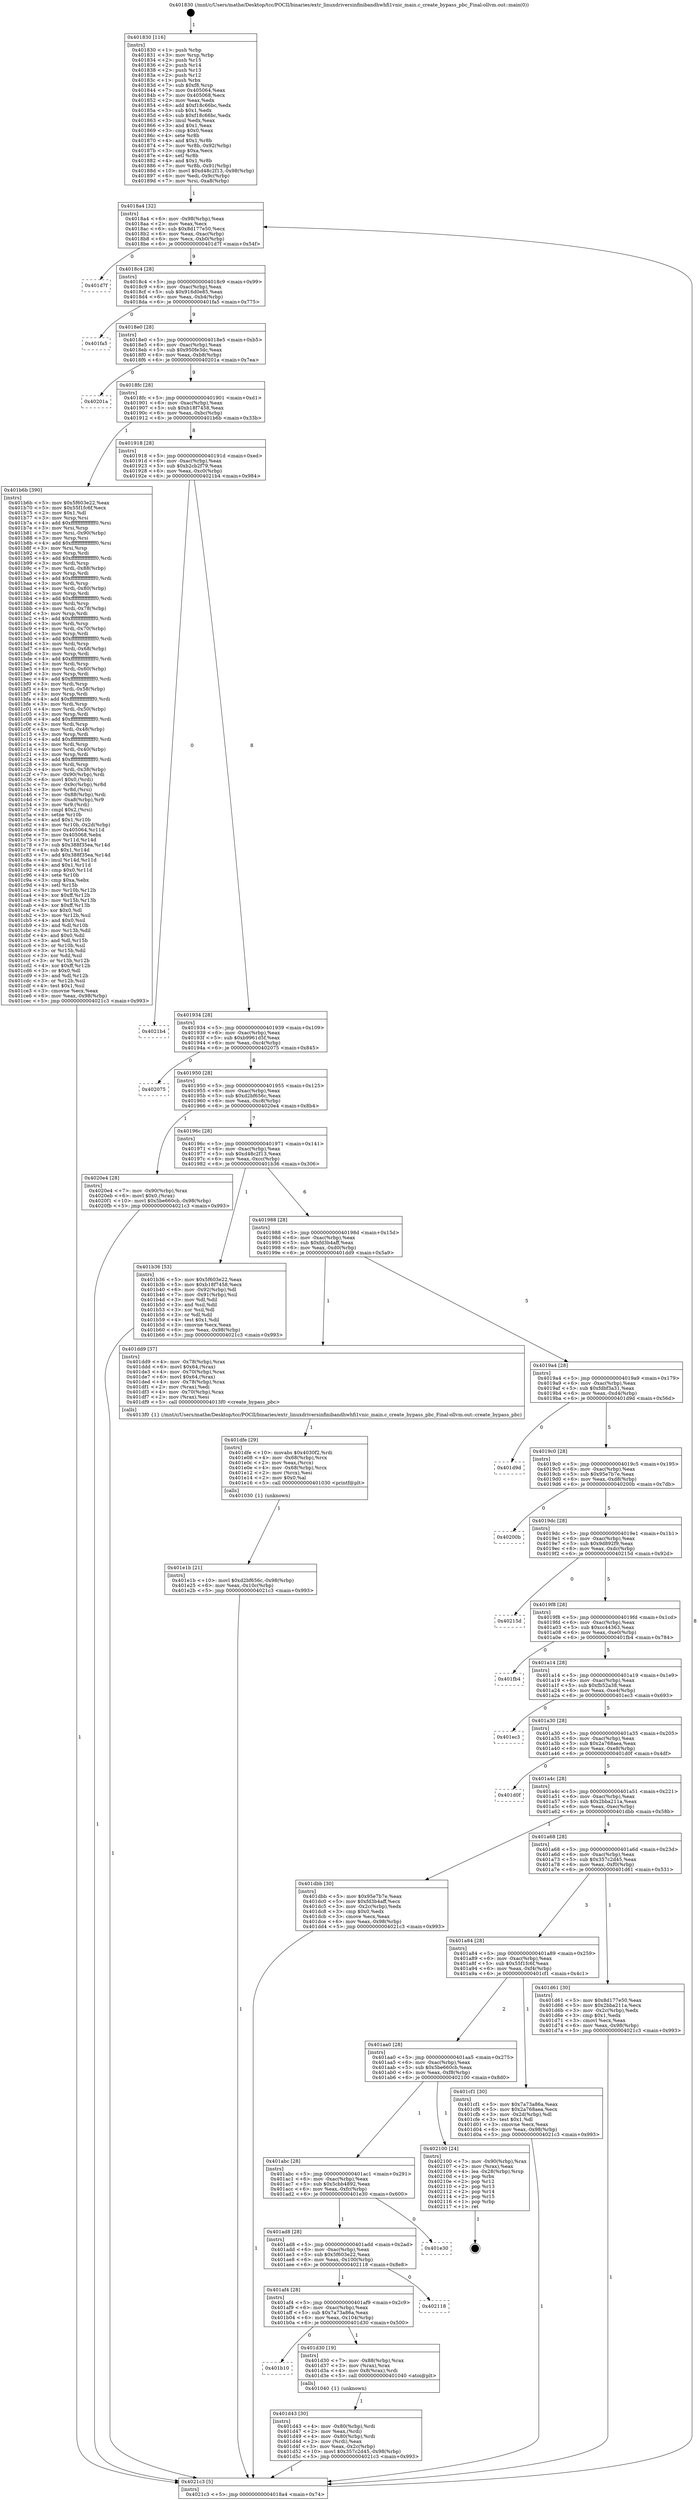 digraph "0x401830" {
  label = "0x401830 (/mnt/c/Users/mathe/Desktop/tcc/POCII/binaries/extr_linuxdriversinfinibandhwhfi1vnic_main.c_create_bypass_pbc_Final-ollvm.out::main(0))"
  labelloc = "t"
  node[shape=record]

  Entry [label="",width=0.3,height=0.3,shape=circle,fillcolor=black,style=filled]
  "0x4018a4" [label="{
     0x4018a4 [32]\l
     | [instrs]\l
     &nbsp;&nbsp;0x4018a4 \<+6\>: mov -0x98(%rbp),%eax\l
     &nbsp;&nbsp;0x4018aa \<+2\>: mov %eax,%ecx\l
     &nbsp;&nbsp;0x4018ac \<+6\>: sub $0x8d177e50,%ecx\l
     &nbsp;&nbsp;0x4018b2 \<+6\>: mov %eax,-0xac(%rbp)\l
     &nbsp;&nbsp;0x4018b8 \<+6\>: mov %ecx,-0xb0(%rbp)\l
     &nbsp;&nbsp;0x4018be \<+6\>: je 0000000000401d7f \<main+0x54f\>\l
  }"]
  "0x401d7f" [label="{
     0x401d7f\l
  }", style=dashed]
  "0x4018c4" [label="{
     0x4018c4 [28]\l
     | [instrs]\l
     &nbsp;&nbsp;0x4018c4 \<+5\>: jmp 00000000004018c9 \<main+0x99\>\l
     &nbsp;&nbsp;0x4018c9 \<+6\>: mov -0xac(%rbp),%eax\l
     &nbsp;&nbsp;0x4018cf \<+5\>: sub $0x916d0e85,%eax\l
     &nbsp;&nbsp;0x4018d4 \<+6\>: mov %eax,-0xb4(%rbp)\l
     &nbsp;&nbsp;0x4018da \<+6\>: je 0000000000401fa5 \<main+0x775\>\l
  }"]
  Exit [label="",width=0.3,height=0.3,shape=circle,fillcolor=black,style=filled,peripheries=2]
  "0x401fa5" [label="{
     0x401fa5\l
  }", style=dashed]
  "0x4018e0" [label="{
     0x4018e0 [28]\l
     | [instrs]\l
     &nbsp;&nbsp;0x4018e0 \<+5\>: jmp 00000000004018e5 \<main+0xb5\>\l
     &nbsp;&nbsp;0x4018e5 \<+6\>: mov -0xac(%rbp),%eax\l
     &nbsp;&nbsp;0x4018eb \<+5\>: sub $0x950fe3dc,%eax\l
     &nbsp;&nbsp;0x4018f0 \<+6\>: mov %eax,-0xb8(%rbp)\l
     &nbsp;&nbsp;0x4018f6 \<+6\>: je 000000000040201a \<main+0x7ea\>\l
  }"]
  "0x401e1b" [label="{
     0x401e1b [21]\l
     | [instrs]\l
     &nbsp;&nbsp;0x401e1b \<+10\>: movl $0xd2bf656c,-0x98(%rbp)\l
     &nbsp;&nbsp;0x401e25 \<+6\>: mov %eax,-0x10c(%rbp)\l
     &nbsp;&nbsp;0x401e2b \<+5\>: jmp 00000000004021c3 \<main+0x993\>\l
  }"]
  "0x40201a" [label="{
     0x40201a\l
  }", style=dashed]
  "0x4018fc" [label="{
     0x4018fc [28]\l
     | [instrs]\l
     &nbsp;&nbsp;0x4018fc \<+5\>: jmp 0000000000401901 \<main+0xd1\>\l
     &nbsp;&nbsp;0x401901 \<+6\>: mov -0xac(%rbp),%eax\l
     &nbsp;&nbsp;0x401907 \<+5\>: sub $0xb18f7458,%eax\l
     &nbsp;&nbsp;0x40190c \<+6\>: mov %eax,-0xbc(%rbp)\l
     &nbsp;&nbsp;0x401912 \<+6\>: je 0000000000401b6b \<main+0x33b\>\l
  }"]
  "0x401dfe" [label="{
     0x401dfe [29]\l
     | [instrs]\l
     &nbsp;&nbsp;0x401dfe \<+10\>: movabs $0x4030f2,%rdi\l
     &nbsp;&nbsp;0x401e08 \<+4\>: mov -0x68(%rbp),%rcx\l
     &nbsp;&nbsp;0x401e0c \<+2\>: mov %eax,(%rcx)\l
     &nbsp;&nbsp;0x401e0e \<+4\>: mov -0x68(%rbp),%rcx\l
     &nbsp;&nbsp;0x401e12 \<+2\>: mov (%rcx),%esi\l
     &nbsp;&nbsp;0x401e14 \<+2\>: mov $0x0,%al\l
     &nbsp;&nbsp;0x401e16 \<+5\>: call 0000000000401030 \<printf@plt\>\l
     | [calls]\l
     &nbsp;&nbsp;0x401030 \{1\} (unknown)\l
  }"]
  "0x401b6b" [label="{
     0x401b6b [390]\l
     | [instrs]\l
     &nbsp;&nbsp;0x401b6b \<+5\>: mov $0x5f603e22,%eax\l
     &nbsp;&nbsp;0x401b70 \<+5\>: mov $0x55f1fc6f,%ecx\l
     &nbsp;&nbsp;0x401b75 \<+2\>: mov $0x1,%dl\l
     &nbsp;&nbsp;0x401b77 \<+3\>: mov %rsp,%rsi\l
     &nbsp;&nbsp;0x401b7a \<+4\>: add $0xfffffffffffffff0,%rsi\l
     &nbsp;&nbsp;0x401b7e \<+3\>: mov %rsi,%rsp\l
     &nbsp;&nbsp;0x401b81 \<+7\>: mov %rsi,-0x90(%rbp)\l
     &nbsp;&nbsp;0x401b88 \<+3\>: mov %rsp,%rsi\l
     &nbsp;&nbsp;0x401b8b \<+4\>: add $0xfffffffffffffff0,%rsi\l
     &nbsp;&nbsp;0x401b8f \<+3\>: mov %rsi,%rsp\l
     &nbsp;&nbsp;0x401b92 \<+3\>: mov %rsp,%rdi\l
     &nbsp;&nbsp;0x401b95 \<+4\>: add $0xfffffffffffffff0,%rdi\l
     &nbsp;&nbsp;0x401b99 \<+3\>: mov %rdi,%rsp\l
     &nbsp;&nbsp;0x401b9c \<+7\>: mov %rdi,-0x88(%rbp)\l
     &nbsp;&nbsp;0x401ba3 \<+3\>: mov %rsp,%rdi\l
     &nbsp;&nbsp;0x401ba6 \<+4\>: add $0xfffffffffffffff0,%rdi\l
     &nbsp;&nbsp;0x401baa \<+3\>: mov %rdi,%rsp\l
     &nbsp;&nbsp;0x401bad \<+4\>: mov %rdi,-0x80(%rbp)\l
     &nbsp;&nbsp;0x401bb1 \<+3\>: mov %rsp,%rdi\l
     &nbsp;&nbsp;0x401bb4 \<+4\>: add $0xfffffffffffffff0,%rdi\l
     &nbsp;&nbsp;0x401bb8 \<+3\>: mov %rdi,%rsp\l
     &nbsp;&nbsp;0x401bbb \<+4\>: mov %rdi,-0x78(%rbp)\l
     &nbsp;&nbsp;0x401bbf \<+3\>: mov %rsp,%rdi\l
     &nbsp;&nbsp;0x401bc2 \<+4\>: add $0xfffffffffffffff0,%rdi\l
     &nbsp;&nbsp;0x401bc6 \<+3\>: mov %rdi,%rsp\l
     &nbsp;&nbsp;0x401bc9 \<+4\>: mov %rdi,-0x70(%rbp)\l
     &nbsp;&nbsp;0x401bcd \<+3\>: mov %rsp,%rdi\l
     &nbsp;&nbsp;0x401bd0 \<+4\>: add $0xfffffffffffffff0,%rdi\l
     &nbsp;&nbsp;0x401bd4 \<+3\>: mov %rdi,%rsp\l
     &nbsp;&nbsp;0x401bd7 \<+4\>: mov %rdi,-0x68(%rbp)\l
     &nbsp;&nbsp;0x401bdb \<+3\>: mov %rsp,%rdi\l
     &nbsp;&nbsp;0x401bde \<+4\>: add $0xfffffffffffffff0,%rdi\l
     &nbsp;&nbsp;0x401be2 \<+3\>: mov %rdi,%rsp\l
     &nbsp;&nbsp;0x401be5 \<+4\>: mov %rdi,-0x60(%rbp)\l
     &nbsp;&nbsp;0x401be9 \<+3\>: mov %rsp,%rdi\l
     &nbsp;&nbsp;0x401bec \<+4\>: add $0xfffffffffffffff0,%rdi\l
     &nbsp;&nbsp;0x401bf0 \<+3\>: mov %rdi,%rsp\l
     &nbsp;&nbsp;0x401bf3 \<+4\>: mov %rdi,-0x58(%rbp)\l
     &nbsp;&nbsp;0x401bf7 \<+3\>: mov %rsp,%rdi\l
     &nbsp;&nbsp;0x401bfa \<+4\>: add $0xfffffffffffffff0,%rdi\l
     &nbsp;&nbsp;0x401bfe \<+3\>: mov %rdi,%rsp\l
     &nbsp;&nbsp;0x401c01 \<+4\>: mov %rdi,-0x50(%rbp)\l
     &nbsp;&nbsp;0x401c05 \<+3\>: mov %rsp,%rdi\l
     &nbsp;&nbsp;0x401c08 \<+4\>: add $0xfffffffffffffff0,%rdi\l
     &nbsp;&nbsp;0x401c0c \<+3\>: mov %rdi,%rsp\l
     &nbsp;&nbsp;0x401c0f \<+4\>: mov %rdi,-0x48(%rbp)\l
     &nbsp;&nbsp;0x401c13 \<+3\>: mov %rsp,%rdi\l
     &nbsp;&nbsp;0x401c16 \<+4\>: add $0xfffffffffffffff0,%rdi\l
     &nbsp;&nbsp;0x401c1a \<+3\>: mov %rdi,%rsp\l
     &nbsp;&nbsp;0x401c1d \<+4\>: mov %rdi,-0x40(%rbp)\l
     &nbsp;&nbsp;0x401c21 \<+3\>: mov %rsp,%rdi\l
     &nbsp;&nbsp;0x401c24 \<+4\>: add $0xfffffffffffffff0,%rdi\l
     &nbsp;&nbsp;0x401c28 \<+3\>: mov %rdi,%rsp\l
     &nbsp;&nbsp;0x401c2b \<+4\>: mov %rdi,-0x38(%rbp)\l
     &nbsp;&nbsp;0x401c2f \<+7\>: mov -0x90(%rbp),%rdi\l
     &nbsp;&nbsp;0x401c36 \<+6\>: movl $0x0,(%rdi)\l
     &nbsp;&nbsp;0x401c3c \<+7\>: mov -0x9c(%rbp),%r8d\l
     &nbsp;&nbsp;0x401c43 \<+3\>: mov %r8d,(%rsi)\l
     &nbsp;&nbsp;0x401c46 \<+7\>: mov -0x88(%rbp),%rdi\l
     &nbsp;&nbsp;0x401c4d \<+7\>: mov -0xa8(%rbp),%r9\l
     &nbsp;&nbsp;0x401c54 \<+3\>: mov %r9,(%rdi)\l
     &nbsp;&nbsp;0x401c57 \<+3\>: cmpl $0x2,(%rsi)\l
     &nbsp;&nbsp;0x401c5a \<+4\>: setne %r10b\l
     &nbsp;&nbsp;0x401c5e \<+4\>: and $0x1,%r10b\l
     &nbsp;&nbsp;0x401c62 \<+4\>: mov %r10b,-0x2d(%rbp)\l
     &nbsp;&nbsp;0x401c66 \<+8\>: mov 0x405064,%r11d\l
     &nbsp;&nbsp;0x401c6e \<+7\>: mov 0x405068,%ebx\l
     &nbsp;&nbsp;0x401c75 \<+3\>: mov %r11d,%r14d\l
     &nbsp;&nbsp;0x401c78 \<+7\>: sub $0x388f35ea,%r14d\l
     &nbsp;&nbsp;0x401c7f \<+4\>: sub $0x1,%r14d\l
     &nbsp;&nbsp;0x401c83 \<+7\>: add $0x388f35ea,%r14d\l
     &nbsp;&nbsp;0x401c8a \<+4\>: imul %r14d,%r11d\l
     &nbsp;&nbsp;0x401c8e \<+4\>: and $0x1,%r11d\l
     &nbsp;&nbsp;0x401c92 \<+4\>: cmp $0x0,%r11d\l
     &nbsp;&nbsp;0x401c96 \<+4\>: sete %r10b\l
     &nbsp;&nbsp;0x401c9a \<+3\>: cmp $0xa,%ebx\l
     &nbsp;&nbsp;0x401c9d \<+4\>: setl %r15b\l
     &nbsp;&nbsp;0x401ca1 \<+3\>: mov %r10b,%r12b\l
     &nbsp;&nbsp;0x401ca4 \<+4\>: xor $0xff,%r12b\l
     &nbsp;&nbsp;0x401ca8 \<+3\>: mov %r15b,%r13b\l
     &nbsp;&nbsp;0x401cab \<+4\>: xor $0xff,%r13b\l
     &nbsp;&nbsp;0x401caf \<+3\>: xor $0x0,%dl\l
     &nbsp;&nbsp;0x401cb2 \<+3\>: mov %r12b,%sil\l
     &nbsp;&nbsp;0x401cb5 \<+4\>: and $0x0,%sil\l
     &nbsp;&nbsp;0x401cb9 \<+3\>: and %dl,%r10b\l
     &nbsp;&nbsp;0x401cbc \<+3\>: mov %r13b,%dil\l
     &nbsp;&nbsp;0x401cbf \<+4\>: and $0x0,%dil\l
     &nbsp;&nbsp;0x401cc3 \<+3\>: and %dl,%r15b\l
     &nbsp;&nbsp;0x401cc6 \<+3\>: or %r10b,%sil\l
     &nbsp;&nbsp;0x401cc9 \<+3\>: or %r15b,%dil\l
     &nbsp;&nbsp;0x401ccc \<+3\>: xor %dil,%sil\l
     &nbsp;&nbsp;0x401ccf \<+3\>: or %r13b,%r12b\l
     &nbsp;&nbsp;0x401cd2 \<+4\>: xor $0xff,%r12b\l
     &nbsp;&nbsp;0x401cd6 \<+3\>: or $0x0,%dl\l
     &nbsp;&nbsp;0x401cd9 \<+3\>: and %dl,%r12b\l
     &nbsp;&nbsp;0x401cdc \<+3\>: or %r12b,%sil\l
     &nbsp;&nbsp;0x401cdf \<+4\>: test $0x1,%sil\l
     &nbsp;&nbsp;0x401ce3 \<+3\>: cmovne %ecx,%eax\l
     &nbsp;&nbsp;0x401ce6 \<+6\>: mov %eax,-0x98(%rbp)\l
     &nbsp;&nbsp;0x401cec \<+5\>: jmp 00000000004021c3 \<main+0x993\>\l
  }"]
  "0x401918" [label="{
     0x401918 [28]\l
     | [instrs]\l
     &nbsp;&nbsp;0x401918 \<+5\>: jmp 000000000040191d \<main+0xed\>\l
     &nbsp;&nbsp;0x40191d \<+6\>: mov -0xac(%rbp),%eax\l
     &nbsp;&nbsp;0x401923 \<+5\>: sub $0xb2cb2f79,%eax\l
     &nbsp;&nbsp;0x401928 \<+6\>: mov %eax,-0xc0(%rbp)\l
     &nbsp;&nbsp;0x40192e \<+6\>: je 00000000004021b4 \<main+0x984\>\l
  }"]
  "0x401d43" [label="{
     0x401d43 [30]\l
     | [instrs]\l
     &nbsp;&nbsp;0x401d43 \<+4\>: mov -0x80(%rbp),%rdi\l
     &nbsp;&nbsp;0x401d47 \<+2\>: mov %eax,(%rdi)\l
     &nbsp;&nbsp;0x401d49 \<+4\>: mov -0x80(%rbp),%rdi\l
     &nbsp;&nbsp;0x401d4d \<+2\>: mov (%rdi),%eax\l
     &nbsp;&nbsp;0x401d4f \<+3\>: mov %eax,-0x2c(%rbp)\l
     &nbsp;&nbsp;0x401d52 \<+10\>: movl $0x357c2d45,-0x98(%rbp)\l
     &nbsp;&nbsp;0x401d5c \<+5\>: jmp 00000000004021c3 \<main+0x993\>\l
  }"]
  "0x4021b4" [label="{
     0x4021b4\l
  }", style=dashed]
  "0x401934" [label="{
     0x401934 [28]\l
     | [instrs]\l
     &nbsp;&nbsp;0x401934 \<+5\>: jmp 0000000000401939 \<main+0x109\>\l
     &nbsp;&nbsp;0x401939 \<+6\>: mov -0xac(%rbp),%eax\l
     &nbsp;&nbsp;0x40193f \<+5\>: sub $0xb9961d5f,%eax\l
     &nbsp;&nbsp;0x401944 \<+6\>: mov %eax,-0xc4(%rbp)\l
     &nbsp;&nbsp;0x40194a \<+6\>: je 0000000000402075 \<main+0x845\>\l
  }"]
  "0x401b10" [label="{
     0x401b10\l
  }", style=dashed]
  "0x402075" [label="{
     0x402075\l
  }", style=dashed]
  "0x401950" [label="{
     0x401950 [28]\l
     | [instrs]\l
     &nbsp;&nbsp;0x401950 \<+5\>: jmp 0000000000401955 \<main+0x125\>\l
     &nbsp;&nbsp;0x401955 \<+6\>: mov -0xac(%rbp),%eax\l
     &nbsp;&nbsp;0x40195b \<+5\>: sub $0xd2bf656c,%eax\l
     &nbsp;&nbsp;0x401960 \<+6\>: mov %eax,-0xc8(%rbp)\l
     &nbsp;&nbsp;0x401966 \<+6\>: je 00000000004020e4 \<main+0x8b4\>\l
  }"]
  "0x401d30" [label="{
     0x401d30 [19]\l
     | [instrs]\l
     &nbsp;&nbsp;0x401d30 \<+7\>: mov -0x88(%rbp),%rax\l
     &nbsp;&nbsp;0x401d37 \<+3\>: mov (%rax),%rax\l
     &nbsp;&nbsp;0x401d3a \<+4\>: mov 0x8(%rax),%rdi\l
     &nbsp;&nbsp;0x401d3e \<+5\>: call 0000000000401040 \<atoi@plt\>\l
     | [calls]\l
     &nbsp;&nbsp;0x401040 \{1\} (unknown)\l
  }"]
  "0x4020e4" [label="{
     0x4020e4 [28]\l
     | [instrs]\l
     &nbsp;&nbsp;0x4020e4 \<+7\>: mov -0x90(%rbp),%rax\l
     &nbsp;&nbsp;0x4020eb \<+6\>: movl $0x0,(%rax)\l
     &nbsp;&nbsp;0x4020f1 \<+10\>: movl $0x5be660cb,-0x98(%rbp)\l
     &nbsp;&nbsp;0x4020fb \<+5\>: jmp 00000000004021c3 \<main+0x993\>\l
  }"]
  "0x40196c" [label="{
     0x40196c [28]\l
     | [instrs]\l
     &nbsp;&nbsp;0x40196c \<+5\>: jmp 0000000000401971 \<main+0x141\>\l
     &nbsp;&nbsp;0x401971 \<+6\>: mov -0xac(%rbp),%eax\l
     &nbsp;&nbsp;0x401977 \<+5\>: sub $0xd48c2f13,%eax\l
     &nbsp;&nbsp;0x40197c \<+6\>: mov %eax,-0xcc(%rbp)\l
     &nbsp;&nbsp;0x401982 \<+6\>: je 0000000000401b36 \<main+0x306\>\l
  }"]
  "0x401af4" [label="{
     0x401af4 [28]\l
     | [instrs]\l
     &nbsp;&nbsp;0x401af4 \<+5\>: jmp 0000000000401af9 \<main+0x2c9\>\l
     &nbsp;&nbsp;0x401af9 \<+6\>: mov -0xac(%rbp),%eax\l
     &nbsp;&nbsp;0x401aff \<+5\>: sub $0x7a73a86a,%eax\l
     &nbsp;&nbsp;0x401b04 \<+6\>: mov %eax,-0x104(%rbp)\l
     &nbsp;&nbsp;0x401b0a \<+6\>: je 0000000000401d30 \<main+0x500\>\l
  }"]
  "0x401b36" [label="{
     0x401b36 [53]\l
     | [instrs]\l
     &nbsp;&nbsp;0x401b36 \<+5\>: mov $0x5f603e22,%eax\l
     &nbsp;&nbsp;0x401b3b \<+5\>: mov $0xb18f7458,%ecx\l
     &nbsp;&nbsp;0x401b40 \<+6\>: mov -0x92(%rbp),%dl\l
     &nbsp;&nbsp;0x401b46 \<+7\>: mov -0x91(%rbp),%sil\l
     &nbsp;&nbsp;0x401b4d \<+3\>: mov %dl,%dil\l
     &nbsp;&nbsp;0x401b50 \<+3\>: and %sil,%dil\l
     &nbsp;&nbsp;0x401b53 \<+3\>: xor %sil,%dl\l
     &nbsp;&nbsp;0x401b56 \<+3\>: or %dl,%dil\l
     &nbsp;&nbsp;0x401b59 \<+4\>: test $0x1,%dil\l
     &nbsp;&nbsp;0x401b5d \<+3\>: cmovne %ecx,%eax\l
     &nbsp;&nbsp;0x401b60 \<+6\>: mov %eax,-0x98(%rbp)\l
     &nbsp;&nbsp;0x401b66 \<+5\>: jmp 00000000004021c3 \<main+0x993\>\l
  }"]
  "0x401988" [label="{
     0x401988 [28]\l
     | [instrs]\l
     &nbsp;&nbsp;0x401988 \<+5\>: jmp 000000000040198d \<main+0x15d\>\l
     &nbsp;&nbsp;0x40198d \<+6\>: mov -0xac(%rbp),%eax\l
     &nbsp;&nbsp;0x401993 \<+5\>: sub $0xfd3b4aff,%eax\l
     &nbsp;&nbsp;0x401998 \<+6\>: mov %eax,-0xd0(%rbp)\l
     &nbsp;&nbsp;0x40199e \<+6\>: je 0000000000401dd9 \<main+0x5a9\>\l
  }"]
  "0x4021c3" [label="{
     0x4021c3 [5]\l
     | [instrs]\l
     &nbsp;&nbsp;0x4021c3 \<+5\>: jmp 00000000004018a4 \<main+0x74\>\l
  }"]
  "0x401830" [label="{
     0x401830 [116]\l
     | [instrs]\l
     &nbsp;&nbsp;0x401830 \<+1\>: push %rbp\l
     &nbsp;&nbsp;0x401831 \<+3\>: mov %rsp,%rbp\l
     &nbsp;&nbsp;0x401834 \<+2\>: push %r15\l
     &nbsp;&nbsp;0x401836 \<+2\>: push %r14\l
     &nbsp;&nbsp;0x401838 \<+2\>: push %r13\l
     &nbsp;&nbsp;0x40183a \<+2\>: push %r12\l
     &nbsp;&nbsp;0x40183c \<+1\>: push %rbx\l
     &nbsp;&nbsp;0x40183d \<+7\>: sub $0xf8,%rsp\l
     &nbsp;&nbsp;0x401844 \<+7\>: mov 0x405064,%eax\l
     &nbsp;&nbsp;0x40184b \<+7\>: mov 0x405068,%ecx\l
     &nbsp;&nbsp;0x401852 \<+2\>: mov %eax,%edx\l
     &nbsp;&nbsp;0x401854 \<+6\>: add $0xf18c66bc,%edx\l
     &nbsp;&nbsp;0x40185a \<+3\>: sub $0x1,%edx\l
     &nbsp;&nbsp;0x40185d \<+6\>: sub $0xf18c66bc,%edx\l
     &nbsp;&nbsp;0x401863 \<+3\>: imul %edx,%eax\l
     &nbsp;&nbsp;0x401866 \<+3\>: and $0x1,%eax\l
     &nbsp;&nbsp;0x401869 \<+3\>: cmp $0x0,%eax\l
     &nbsp;&nbsp;0x40186c \<+4\>: sete %r8b\l
     &nbsp;&nbsp;0x401870 \<+4\>: and $0x1,%r8b\l
     &nbsp;&nbsp;0x401874 \<+7\>: mov %r8b,-0x92(%rbp)\l
     &nbsp;&nbsp;0x40187b \<+3\>: cmp $0xa,%ecx\l
     &nbsp;&nbsp;0x40187e \<+4\>: setl %r8b\l
     &nbsp;&nbsp;0x401882 \<+4\>: and $0x1,%r8b\l
     &nbsp;&nbsp;0x401886 \<+7\>: mov %r8b,-0x91(%rbp)\l
     &nbsp;&nbsp;0x40188d \<+10\>: movl $0xd48c2f13,-0x98(%rbp)\l
     &nbsp;&nbsp;0x401897 \<+6\>: mov %edi,-0x9c(%rbp)\l
     &nbsp;&nbsp;0x40189d \<+7\>: mov %rsi,-0xa8(%rbp)\l
  }"]
  "0x402118" [label="{
     0x402118\l
  }", style=dashed]
  "0x401ad8" [label="{
     0x401ad8 [28]\l
     | [instrs]\l
     &nbsp;&nbsp;0x401ad8 \<+5\>: jmp 0000000000401add \<main+0x2ad\>\l
     &nbsp;&nbsp;0x401add \<+6\>: mov -0xac(%rbp),%eax\l
     &nbsp;&nbsp;0x401ae3 \<+5\>: sub $0x5f603e22,%eax\l
     &nbsp;&nbsp;0x401ae8 \<+6\>: mov %eax,-0x100(%rbp)\l
     &nbsp;&nbsp;0x401aee \<+6\>: je 0000000000402118 \<main+0x8e8\>\l
  }"]
  "0x401dd9" [label="{
     0x401dd9 [37]\l
     | [instrs]\l
     &nbsp;&nbsp;0x401dd9 \<+4\>: mov -0x78(%rbp),%rax\l
     &nbsp;&nbsp;0x401ddd \<+6\>: movl $0x64,(%rax)\l
     &nbsp;&nbsp;0x401de3 \<+4\>: mov -0x70(%rbp),%rax\l
     &nbsp;&nbsp;0x401de7 \<+6\>: movl $0x64,(%rax)\l
     &nbsp;&nbsp;0x401ded \<+4\>: mov -0x78(%rbp),%rax\l
     &nbsp;&nbsp;0x401df1 \<+2\>: mov (%rax),%edi\l
     &nbsp;&nbsp;0x401df3 \<+4\>: mov -0x70(%rbp),%rax\l
     &nbsp;&nbsp;0x401df7 \<+2\>: mov (%rax),%esi\l
     &nbsp;&nbsp;0x401df9 \<+5\>: call 00000000004013f0 \<create_bypass_pbc\>\l
     | [calls]\l
     &nbsp;&nbsp;0x4013f0 \{1\} (/mnt/c/Users/mathe/Desktop/tcc/POCII/binaries/extr_linuxdriversinfinibandhwhfi1vnic_main.c_create_bypass_pbc_Final-ollvm.out::create_bypass_pbc)\l
  }"]
  "0x4019a4" [label="{
     0x4019a4 [28]\l
     | [instrs]\l
     &nbsp;&nbsp;0x4019a4 \<+5\>: jmp 00000000004019a9 \<main+0x179\>\l
     &nbsp;&nbsp;0x4019a9 \<+6\>: mov -0xac(%rbp),%eax\l
     &nbsp;&nbsp;0x4019af \<+5\>: sub $0xfdbf3a31,%eax\l
     &nbsp;&nbsp;0x4019b4 \<+6\>: mov %eax,-0xd4(%rbp)\l
     &nbsp;&nbsp;0x4019ba \<+6\>: je 0000000000401d9d \<main+0x56d\>\l
  }"]
  "0x401e30" [label="{
     0x401e30\l
  }", style=dashed]
  "0x401d9d" [label="{
     0x401d9d\l
  }", style=dashed]
  "0x4019c0" [label="{
     0x4019c0 [28]\l
     | [instrs]\l
     &nbsp;&nbsp;0x4019c0 \<+5\>: jmp 00000000004019c5 \<main+0x195\>\l
     &nbsp;&nbsp;0x4019c5 \<+6\>: mov -0xac(%rbp),%eax\l
     &nbsp;&nbsp;0x4019cb \<+5\>: sub $0x95e7b7e,%eax\l
     &nbsp;&nbsp;0x4019d0 \<+6\>: mov %eax,-0xd8(%rbp)\l
     &nbsp;&nbsp;0x4019d6 \<+6\>: je 000000000040200b \<main+0x7db\>\l
  }"]
  "0x401abc" [label="{
     0x401abc [28]\l
     | [instrs]\l
     &nbsp;&nbsp;0x401abc \<+5\>: jmp 0000000000401ac1 \<main+0x291\>\l
     &nbsp;&nbsp;0x401ac1 \<+6\>: mov -0xac(%rbp),%eax\l
     &nbsp;&nbsp;0x401ac7 \<+5\>: sub $0x5cbb4892,%eax\l
     &nbsp;&nbsp;0x401acc \<+6\>: mov %eax,-0xfc(%rbp)\l
     &nbsp;&nbsp;0x401ad2 \<+6\>: je 0000000000401e30 \<main+0x600\>\l
  }"]
  "0x40200b" [label="{
     0x40200b\l
  }", style=dashed]
  "0x4019dc" [label="{
     0x4019dc [28]\l
     | [instrs]\l
     &nbsp;&nbsp;0x4019dc \<+5\>: jmp 00000000004019e1 \<main+0x1b1\>\l
     &nbsp;&nbsp;0x4019e1 \<+6\>: mov -0xac(%rbp),%eax\l
     &nbsp;&nbsp;0x4019e7 \<+5\>: sub $0x9d892f9,%eax\l
     &nbsp;&nbsp;0x4019ec \<+6\>: mov %eax,-0xdc(%rbp)\l
     &nbsp;&nbsp;0x4019f2 \<+6\>: je 000000000040215d \<main+0x92d\>\l
  }"]
  "0x402100" [label="{
     0x402100 [24]\l
     | [instrs]\l
     &nbsp;&nbsp;0x402100 \<+7\>: mov -0x90(%rbp),%rax\l
     &nbsp;&nbsp;0x402107 \<+2\>: mov (%rax),%eax\l
     &nbsp;&nbsp;0x402109 \<+4\>: lea -0x28(%rbp),%rsp\l
     &nbsp;&nbsp;0x40210d \<+1\>: pop %rbx\l
     &nbsp;&nbsp;0x40210e \<+2\>: pop %r12\l
     &nbsp;&nbsp;0x402110 \<+2\>: pop %r13\l
     &nbsp;&nbsp;0x402112 \<+2\>: pop %r14\l
     &nbsp;&nbsp;0x402114 \<+2\>: pop %r15\l
     &nbsp;&nbsp;0x402116 \<+1\>: pop %rbp\l
     &nbsp;&nbsp;0x402117 \<+1\>: ret\l
  }"]
  "0x40215d" [label="{
     0x40215d\l
  }", style=dashed]
  "0x4019f8" [label="{
     0x4019f8 [28]\l
     | [instrs]\l
     &nbsp;&nbsp;0x4019f8 \<+5\>: jmp 00000000004019fd \<main+0x1cd\>\l
     &nbsp;&nbsp;0x4019fd \<+6\>: mov -0xac(%rbp),%eax\l
     &nbsp;&nbsp;0x401a03 \<+5\>: sub $0xcc44363,%eax\l
     &nbsp;&nbsp;0x401a08 \<+6\>: mov %eax,-0xe0(%rbp)\l
     &nbsp;&nbsp;0x401a0e \<+6\>: je 0000000000401fb4 \<main+0x784\>\l
  }"]
  "0x401aa0" [label="{
     0x401aa0 [28]\l
     | [instrs]\l
     &nbsp;&nbsp;0x401aa0 \<+5\>: jmp 0000000000401aa5 \<main+0x275\>\l
     &nbsp;&nbsp;0x401aa5 \<+6\>: mov -0xac(%rbp),%eax\l
     &nbsp;&nbsp;0x401aab \<+5\>: sub $0x5be660cb,%eax\l
     &nbsp;&nbsp;0x401ab0 \<+6\>: mov %eax,-0xf8(%rbp)\l
     &nbsp;&nbsp;0x401ab6 \<+6\>: je 0000000000402100 \<main+0x8d0\>\l
  }"]
  "0x401fb4" [label="{
     0x401fb4\l
  }", style=dashed]
  "0x401a14" [label="{
     0x401a14 [28]\l
     | [instrs]\l
     &nbsp;&nbsp;0x401a14 \<+5\>: jmp 0000000000401a19 \<main+0x1e9\>\l
     &nbsp;&nbsp;0x401a19 \<+6\>: mov -0xac(%rbp),%eax\l
     &nbsp;&nbsp;0x401a1f \<+5\>: sub $0xfb52a38,%eax\l
     &nbsp;&nbsp;0x401a24 \<+6\>: mov %eax,-0xe4(%rbp)\l
     &nbsp;&nbsp;0x401a2a \<+6\>: je 0000000000401ec3 \<main+0x693\>\l
  }"]
  "0x401cf1" [label="{
     0x401cf1 [30]\l
     | [instrs]\l
     &nbsp;&nbsp;0x401cf1 \<+5\>: mov $0x7a73a86a,%eax\l
     &nbsp;&nbsp;0x401cf6 \<+5\>: mov $0x2a768aea,%ecx\l
     &nbsp;&nbsp;0x401cfb \<+3\>: mov -0x2d(%rbp),%dl\l
     &nbsp;&nbsp;0x401cfe \<+3\>: test $0x1,%dl\l
     &nbsp;&nbsp;0x401d01 \<+3\>: cmovne %ecx,%eax\l
     &nbsp;&nbsp;0x401d04 \<+6\>: mov %eax,-0x98(%rbp)\l
     &nbsp;&nbsp;0x401d0a \<+5\>: jmp 00000000004021c3 \<main+0x993\>\l
  }"]
  "0x401ec3" [label="{
     0x401ec3\l
  }", style=dashed]
  "0x401a30" [label="{
     0x401a30 [28]\l
     | [instrs]\l
     &nbsp;&nbsp;0x401a30 \<+5\>: jmp 0000000000401a35 \<main+0x205\>\l
     &nbsp;&nbsp;0x401a35 \<+6\>: mov -0xac(%rbp),%eax\l
     &nbsp;&nbsp;0x401a3b \<+5\>: sub $0x2a768aea,%eax\l
     &nbsp;&nbsp;0x401a40 \<+6\>: mov %eax,-0xe8(%rbp)\l
     &nbsp;&nbsp;0x401a46 \<+6\>: je 0000000000401d0f \<main+0x4df\>\l
  }"]
  "0x401a84" [label="{
     0x401a84 [28]\l
     | [instrs]\l
     &nbsp;&nbsp;0x401a84 \<+5\>: jmp 0000000000401a89 \<main+0x259\>\l
     &nbsp;&nbsp;0x401a89 \<+6\>: mov -0xac(%rbp),%eax\l
     &nbsp;&nbsp;0x401a8f \<+5\>: sub $0x55f1fc6f,%eax\l
     &nbsp;&nbsp;0x401a94 \<+6\>: mov %eax,-0xf4(%rbp)\l
     &nbsp;&nbsp;0x401a9a \<+6\>: je 0000000000401cf1 \<main+0x4c1\>\l
  }"]
  "0x401d0f" [label="{
     0x401d0f\l
  }", style=dashed]
  "0x401a4c" [label="{
     0x401a4c [28]\l
     | [instrs]\l
     &nbsp;&nbsp;0x401a4c \<+5\>: jmp 0000000000401a51 \<main+0x221\>\l
     &nbsp;&nbsp;0x401a51 \<+6\>: mov -0xac(%rbp),%eax\l
     &nbsp;&nbsp;0x401a57 \<+5\>: sub $0x2bba211a,%eax\l
     &nbsp;&nbsp;0x401a5c \<+6\>: mov %eax,-0xec(%rbp)\l
     &nbsp;&nbsp;0x401a62 \<+6\>: je 0000000000401dbb \<main+0x58b\>\l
  }"]
  "0x401d61" [label="{
     0x401d61 [30]\l
     | [instrs]\l
     &nbsp;&nbsp;0x401d61 \<+5\>: mov $0x8d177e50,%eax\l
     &nbsp;&nbsp;0x401d66 \<+5\>: mov $0x2bba211a,%ecx\l
     &nbsp;&nbsp;0x401d6b \<+3\>: mov -0x2c(%rbp),%edx\l
     &nbsp;&nbsp;0x401d6e \<+3\>: cmp $0x1,%edx\l
     &nbsp;&nbsp;0x401d71 \<+3\>: cmovl %ecx,%eax\l
     &nbsp;&nbsp;0x401d74 \<+6\>: mov %eax,-0x98(%rbp)\l
     &nbsp;&nbsp;0x401d7a \<+5\>: jmp 00000000004021c3 \<main+0x993\>\l
  }"]
  "0x401dbb" [label="{
     0x401dbb [30]\l
     | [instrs]\l
     &nbsp;&nbsp;0x401dbb \<+5\>: mov $0x95e7b7e,%eax\l
     &nbsp;&nbsp;0x401dc0 \<+5\>: mov $0xfd3b4aff,%ecx\l
     &nbsp;&nbsp;0x401dc5 \<+3\>: mov -0x2c(%rbp),%edx\l
     &nbsp;&nbsp;0x401dc8 \<+3\>: cmp $0x0,%edx\l
     &nbsp;&nbsp;0x401dcb \<+3\>: cmove %ecx,%eax\l
     &nbsp;&nbsp;0x401dce \<+6\>: mov %eax,-0x98(%rbp)\l
     &nbsp;&nbsp;0x401dd4 \<+5\>: jmp 00000000004021c3 \<main+0x993\>\l
  }"]
  "0x401a68" [label="{
     0x401a68 [28]\l
     | [instrs]\l
     &nbsp;&nbsp;0x401a68 \<+5\>: jmp 0000000000401a6d \<main+0x23d\>\l
     &nbsp;&nbsp;0x401a6d \<+6\>: mov -0xac(%rbp),%eax\l
     &nbsp;&nbsp;0x401a73 \<+5\>: sub $0x357c2d45,%eax\l
     &nbsp;&nbsp;0x401a78 \<+6\>: mov %eax,-0xf0(%rbp)\l
     &nbsp;&nbsp;0x401a7e \<+6\>: je 0000000000401d61 \<main+0x531\>\l
  }"]
  Entry -> "0x401830" [label=" 1"]
  "0x4018a4" -> "0x401d7f" [label=" 0"]
  "0x4018a4" -> "0x4018c4" [label=" 9"]
  "0x402100" -> Exit [label=" 1"]
  "0x4018c4" -> "0x401fa5" [label=" 0"]
  "0x4018c4" -> "0x4018e0" [label=" 9"]
  "0x4020e4" -> "0x4021c3" [label=" 1"]
  "0x4018e0" -> "0x40201a" [label=" 0"]
  "0x4018e0" -> "0x4018fc" [label=" 9"]
  "0x401e1b" -> "0x4021c3" [label=" 1"]
  "0x4018fc" -> "0x401b6b" [label=" 1"]
  "0x4018fc" -> "0x401918" [label=" 8"]
  "0x401dfe" -> "0x401e1b" [label=" 1"]
  "0x401918" -> "0x4021b4" [label=" 0"]
  "0x401918" -> "0x401934" [label=" 8"]
  "0x401dd9" -> "0x401dfe" [label=" 1"]
  "0x401934" -> "0x402075" [label=" 0"]
  "0x401934" -> "0x401950" [label=" 8"]
  "0x401dbb" -> "0x4021c3" [label=" 1"]
  "0x401950" -> "0x4020e4" [label=" 1"]
  "0x401950" -> "0x40196c" [label=" 7"]
  "0x401d61" -> "0x4021c3" [label=" 1"]
  "0x40196c" -> "0x401b36" [label=" 1"]
  "0x40196c" -> "0x401988" [label=" 6"]
  "0x401b36" -> "0x4021c3" [label=" 1"]
  "0x401830" -> "0x4018a4" [label=" 1"]
  "0x4021c3" -> "0x4018a4" [label=" 8"]
  "0x401d30" -> "0x401d43" [label=" 1"]
  "0x401b6b" -> "0x4021c3" [label=" 1"]
  "0x401af4" -> "0x401b10" [label=" 0"]
  "0x401988" -> "0x401dd9" [label=" 1"]
  "0x401988" -> "0x4019a4" [label=" 5"]
  "0x401d43" -> "0x4021c3" [label=" 1"]
  "0x4019a4" -> "0x401d9d" [label=" 0"]
  "0x4019a4" -> "0x4019c0" [label=" 5"]
  "0x401ad8" -> "0x401af4" [label=" 1"]
  "0x4019c0" -> "0x40200b" [label=" 0"]
  "0x4019c0" -> "0x4019dc" [label=" 5"]
  "0x401af4" -> "0x401d30" [label=" 1"]
  "0x4019dc" -> "0x40215d" [label=" 0"]
  "0x4019dc" -> "0x4019f8" [label=" 5"]
  "0x401abc" -> "0x401ad8" [label=" 1"]
  "0x4019f8" -> "0x401fb4" [label=" 0"]
  "0x4019f8" -> "0x401a14" [label=" 5"]
  "0x401ad8" -> "0x402118" [label=" 0"]
  "0x401a14" -> "0x401ec3" [label=" 0"]
  "0x401a14" -> "0x401a30" [label=" 5"]
  "0x401aa0" -> "0x401abc" [label=" 1"]
  "0x401a30" -> "0x401d0f" [label=" 0"]
  "0x401a30" -> "0x401a4c" [label=" 5"]
  "0x401abc" -> "0x401e30" [label=" 0"]
  "0x401a4c" -> "0x401dbb" [label=" 1"]
  "0x401a4c" -> "0x401a68" [label=" 4"]
  "0x401cf1" -> "0x4021c3" [label=" 1"]
  "0x401a68" -> "0x401d61" [label=" 1"]
  "0x401a68" -> "0x401a84" [label=" 3"]
  "0x401aa0" -> "0x402100" [label=" 1"]
  "0x401a84" -> "0x401cf1" [label=" 1"]
  "0x401a84" -> "0x401aa0" [label=" 2"]
}
